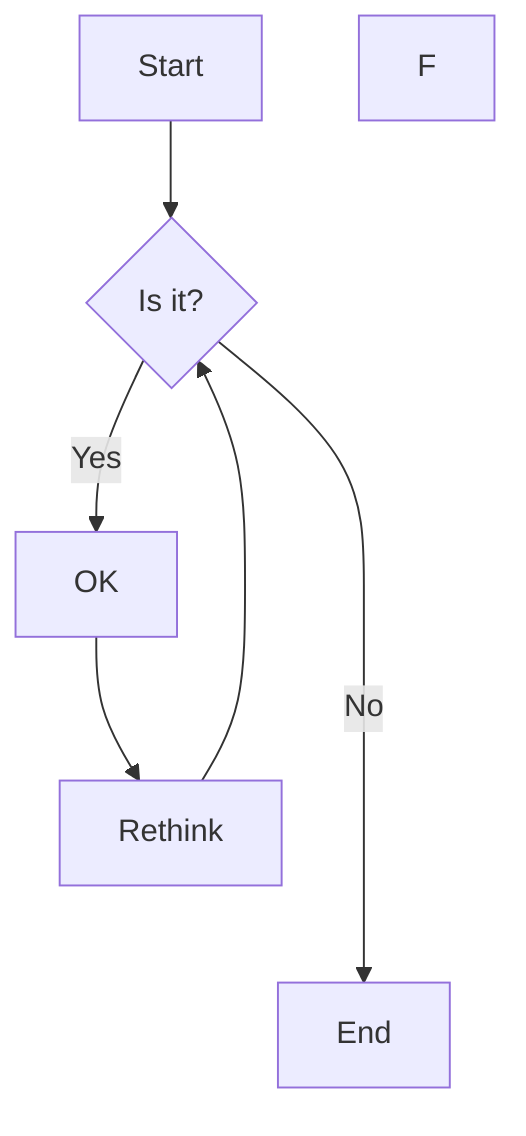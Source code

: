 graph TD
    A[Start] --> B{Is it?};
    B -->|Yes| C[OK];
    C --> D[Rethink];
    D --> B;
    B ---->|No| E[End];
    F